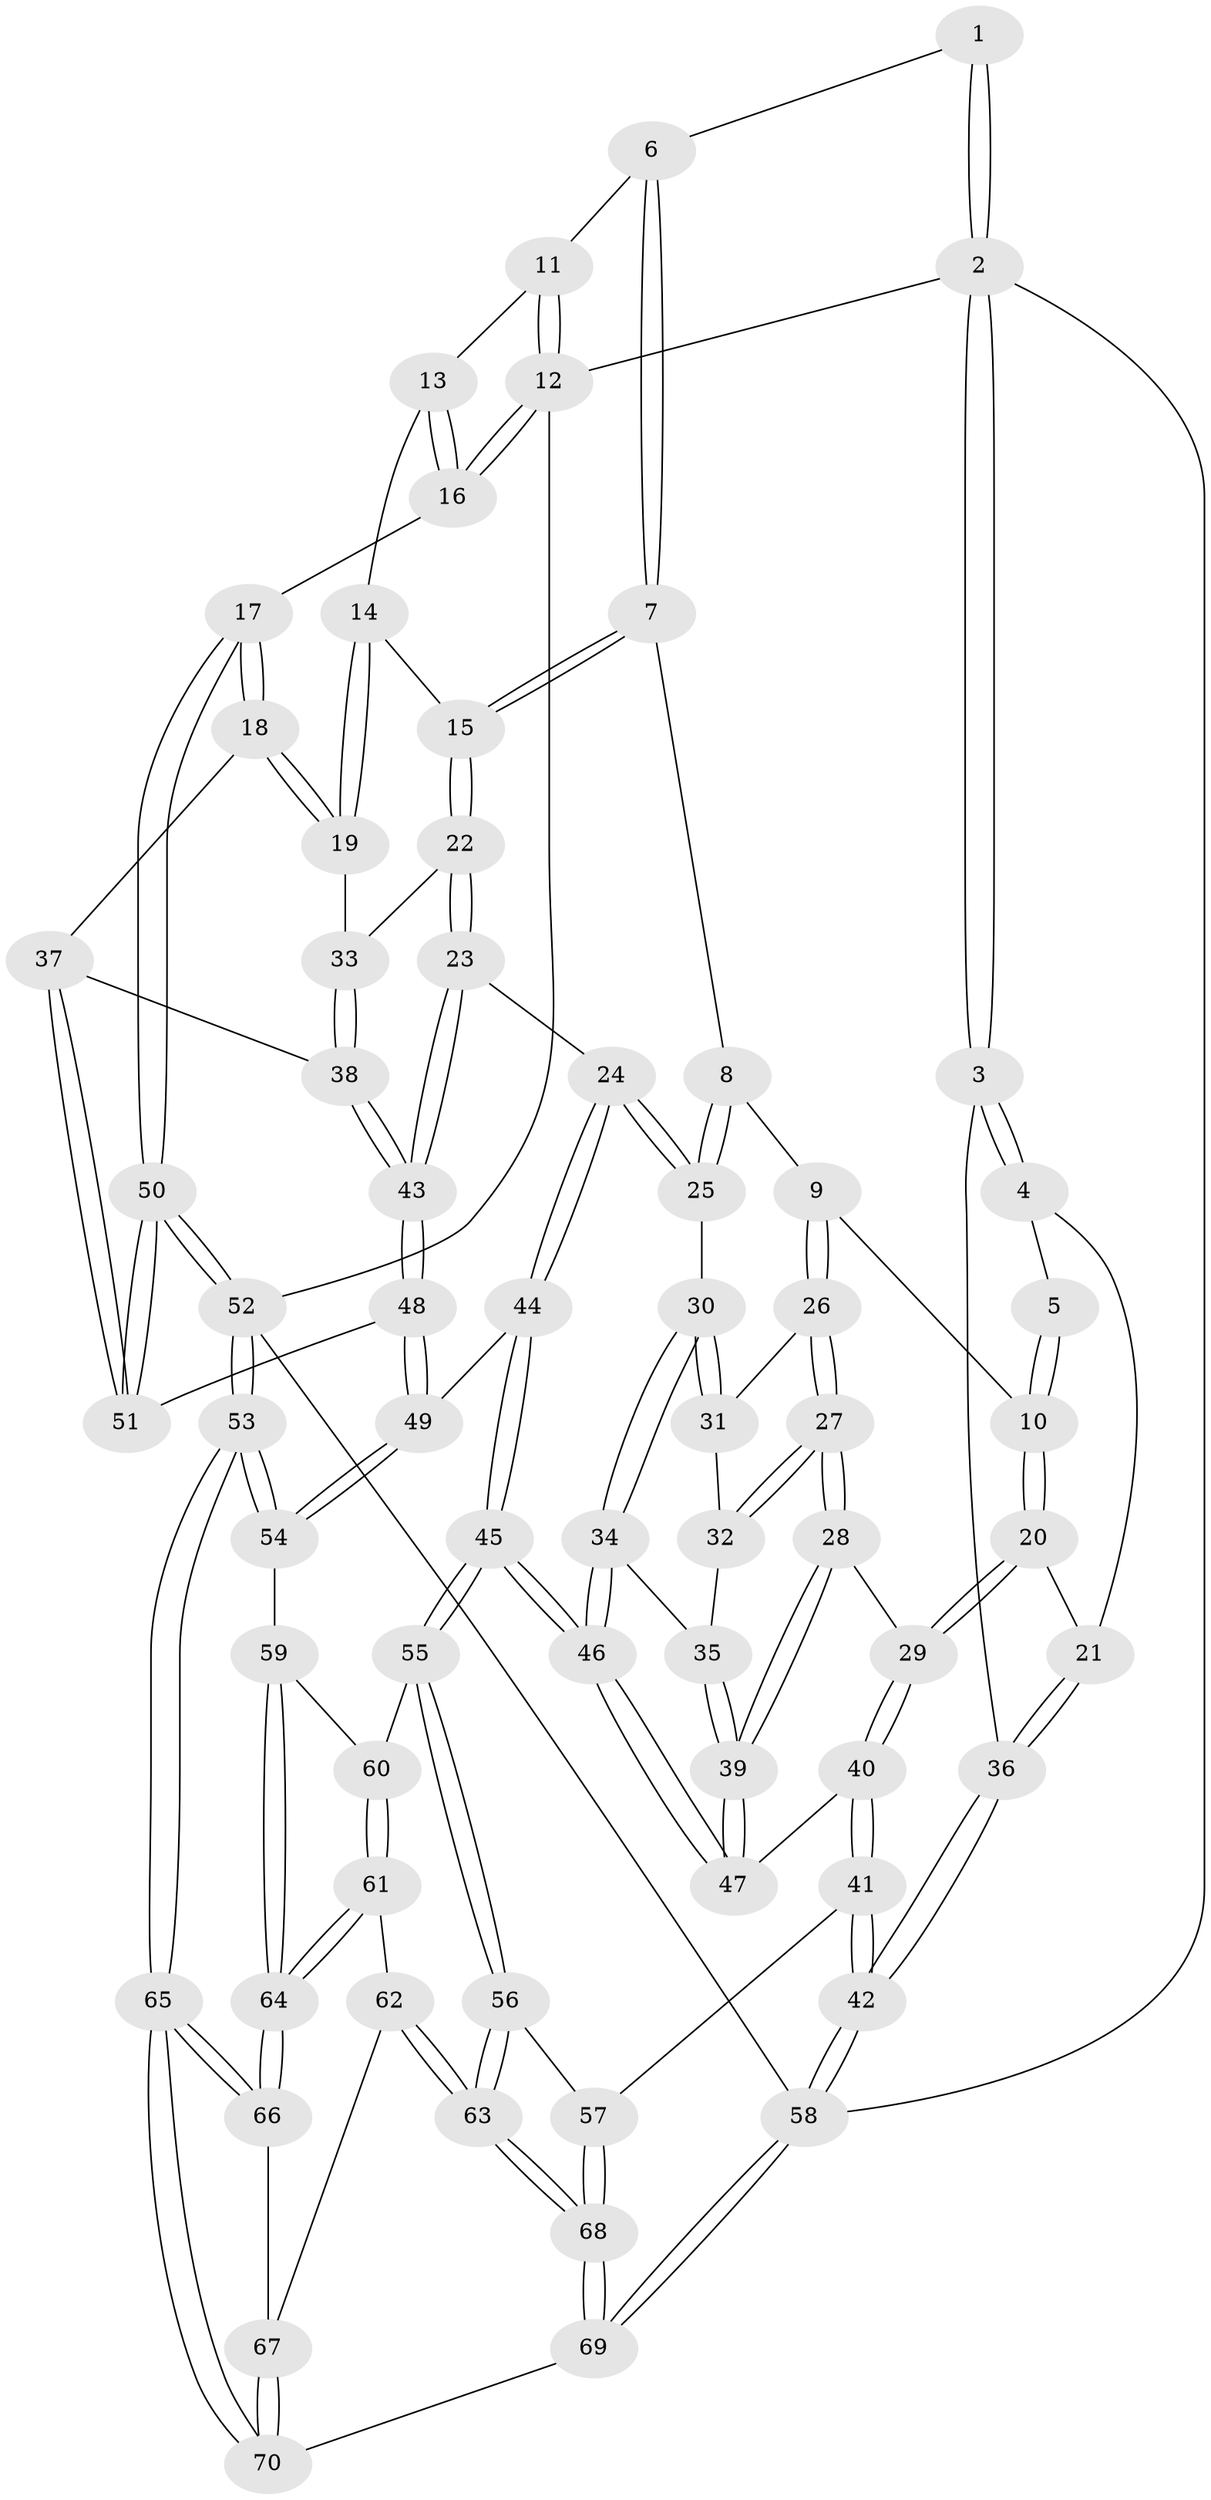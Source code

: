 // Generated by graph-tools (version 1.1) at 2025/03/03/09/25 03:03:17]
// undirected, 70 vertices, 172 edges
graph export_dot {
graph [start="1"]
  node [color=gray90,style=filled];
  1 [pos="+0.32357284609338627+0"];
  2 [pos="+0+0"];
  3 [pos="+0+0.09115347209474108"];
  4 [pos="+0.05256700592785984+0.13167086395606728"];
  5 [pos="+0.32076025811110365+0"];
  6 [pos="+0.6231094618637829+0"];
  7 [pos="+0.6476746385959228+0"];
  8 [pos="+0.5436308712189293+0.17018656427005213"];
  9 [pos="+0.3248278146683256+0.14497688958926294"];
  10 [pos="+0.3146132052548544+0.13670149298311782"];
  11 [pos="+0.8266547113466026+0"];
  12 [pos="+1+0"];
  13 [pos="+0.9524994001923316+0.11794028210852237"];
  14 [pos="+0.9408111095548183+0.1272743043492671"];
  15 [pos="+0.791408939875853+0.1801717643139225"];
  16 [pos="+1+0.12074001080281585"];
  17 [pos="+1+0.3380534864259977"];
  18 [pos="+1+0.334900782147845"];
  19 [pos="+0.9711322093533363+0.2898316923889769"];
  20 [pos="+0.17964046435200368+0.22987040563115393"];
  21 [pos="+0.15416137173687627+0.22056164101497572"];
  22 [pos="+0.7833702249148514+0.2510097025434624"];
  23 [pos="+0.7542423380770394+0.3130377979401908"];
  24 [pos="+0.5833598066918261+0.3146045353305168"];
  25 [pos="+0.5503419287778933+0.2826722632237785"];
  26 [pos="+0.36319074140653473+0.22842065111781357"];
  27 [pos="+0.30002210065214396+0.32625879070871955"];
  28 [pos="+0.2537607372762332+0.3626142473400483"];
  29 [pos="+0.1966848524169172+0.3133205747850207"];
  30 [pos="+0.4699488544639301+0.300974250202149"];
  31 [pos="+0.37044756357460407+0.23801922319897167"];
  32 [pos="+0.3605441915335586+0.3120079555837632"];
  33 [pos="+0.9319888495448044+0.28956227812673835"];
  34 [pos="+0.425806461216006+0.35797307361422714"];
  35 [pos="+0.3695555890623688+0.3337994327657275"];
  36 [pos="+0+0.4633109305135965"];
  37 [pos="+0.9284791253102329+0.4106337534343887"];
  38 [pos="+0.8763399359902022+0.41140016218660896"];
  39 [pos="+0.2785791940451215+0.4034609621195274"];
  40 [pos="+0+0.5217323942095493"];
  41 [pos="+0+0.6166149943697271"];
  42 [pos="+0+0.6151714461486959"];
  43 [pos="+0.7942814518558304+0.42414849582182856"];
  44 [pos="+0.5377146530769903+0.5378962162890149"];
  45 [pos="+0.39344824481329665+0.5801834114369511"];
  46 [pos="+0.3877021836780835+0.5634406659689573"];
  47 [pos="+0.2843355166690208+0.41993530117438654"];
  48 [pos="+0.764552537854921+0.5498404397510673"];
  49 [pos="+0.7344191545453846+0.5924618785447945"];
  50 [pos="+1+0.6363819444460787"];
  51 [pos="+1+0.5474162721179369"];
  52 [pos="+1+1"];
  53 [pos="+1+1"];
  54 [pos="+0.7682413016294998+0.7325467565483491"];
  55 [pos="+0.35779047678790643+0.639997407630678"];
  56 [pos="+0.3083252189347136+0.6671756778038764"];
  57 [pos="+0+0.6349710475612691"];
  58 [pos="+0+1"];
  59 [pos="+0.610633903570585+0.7973024838502537"];
  60 [pos="+0.4115908634706929+0.6950271726984979"];
  61 [pos="+0.4734677744026862+0.880726106794525"];
  62 [pos="+0.4701464048466972+0.8845180195497756"];
  63 [pos="+0.2816643016196596+0.9699578841478057"];
  64 [pos="+0.5692949371247303+0.8830908240187615"];
  65 [pos="+0.8229334397989552+1"];
  66 [pos="+0.5867998164779555+0.9405146878788235"];
  67 [pos="+0.4848649796382547+0.9803966781155921"];
  68 [pos="+0.23855101183406954+1"];
  69 [pos="+0.2340668361103959+1"];
  70 [pos="+0.33389166588826763+1"];
  1 -- 2;
  1 -- 2;
  1 -- 6;
  2 -- 3;
  2 -- 3;
  2 -- 12;
  2 -- 58;
  3 -- 4;
  3 -- 4;
  3 -- 36;
  4 -- 5;
  4 -- 21;
  5 -- 10;
  5 -- 10;
  6 -- 7;
  6 -- 7;
  6 -- 11;
  7 -- 8;
  7 -- 15;
  7 -- 15;
  8 -- 9;
  8 -- 25;
  8 -- 25;
  9 -- 10;
  9 -- 26;
  9 -- 26;
  10 -- 20;
  10 -- 20;
  11 -- 12;
  11 -- 12;
  11 -- 13;
  12 -- 16;
  12 -- 16;
  12 -- 52;
  13 -- 14;
  13 -- 16;
  13 -- 16;
  14 -- 15;
  14 -- 19;
  14 -- 19;
  15 -- 22;
  15 -- 22;
  16 -- 17;
  17 -- 18;
  17 -- 18;
  17 -- 50;
  17 -- 50;
  18 -- 19;
  18 -- 19;
  18 -- 37;
  19 -- 33;
  20 -- 21;
  20 -- 29;
  20 -- 29;
  21 -- 36;
  21 -- 36;
  22 -- 23;
  22 -- 23;
  22 -- 33;
  23 -- 24;
  23 -- 43;
  23 -- 43;
  24 -- 25;
  24 -- 25;
  24 -- 44;
  24 -- 44;
  25 -- 30;
  26 -- 27;
  26 -- 27;
  26 -- 31;
  27 -- 28;
  27 -- 28;
  27 -- 32;
  27 -- 32;
  28 -- 29;
  28 -- 39;
  28 -- 39;
  29 -- 40;
  29 -- 40;
  30 -- 31;
  30 -- 31;
  30 -- 34;
  30 -- 34;
  31 -- 32;
  32 -- 35;
  33 -- 38;
  33 -- 38;
  34 -- 35;
  34 -- 46;
  34 -- 46;
  35 -- 39;
  35 -- 39;
  36 -- 42;
  36 -- 42;
  37 -- 38;
  37 -- 51;
  37 -- 51;
  38 -- 43;
  38 -- 43;
  39 -- 47;
  39 -- 47;
  40 -- 41;
  40 -- 41;
  40 -- 47;
  41 -- 42;
  41 -- 42;
  41 -- 57;
  42 -- 58;
  42 -- 58;
  43 -- 48;
  43 -- 48;
  44 -- 45;
  44 -- 45;
  44 -- 49;
  45 -- 46;
  45 -- 46;
  45 -- 55;
  45 -- 55;
  46 -- 47;
  46 -- 47;
  48 -- 49;
  48 -- 49;
  48 -- 51;
  49 -- 54;
  49 -- 54;
  50 -- 51;
  50 -- 51;
  50 -- 52;
  50 -- 52;
  52 -- 53;
  52 -- 53;
  52 -- 58;
  53 -- 54;
  53 -- 54;
  53 -- 65;
  53 -- 65;
  54 -- 59;
  55 -- 56;
  55 -- 56;
  55 -- 60;
  56 -- 57;
  56 -- 63;
  56 -- 63;
  57 -- 68;
  57 -- 68;
  58 -- 69;
  58 -- 69;
  59 -- 60;
  59 -- 64;
  59 -- 64;
  60 -- 61;
  60 -- 61;
  61 -- 62;
  61 -- 64;
  61 -- 64;
  62 -- 63;
  62 -- 63;
  62 -- 67;
  63 -- 68;
  63 -- 68;
  64 -- 66;
  64 -- 66;
  65 -- 66;
  65 -- 66;
  65 -- 70;
  65 -- 70;
  66 -- 67;
  67 -- 70;
  67 -- 70;
  68 -- 69;
  68 -- 69;
  69 -- 70;
}
